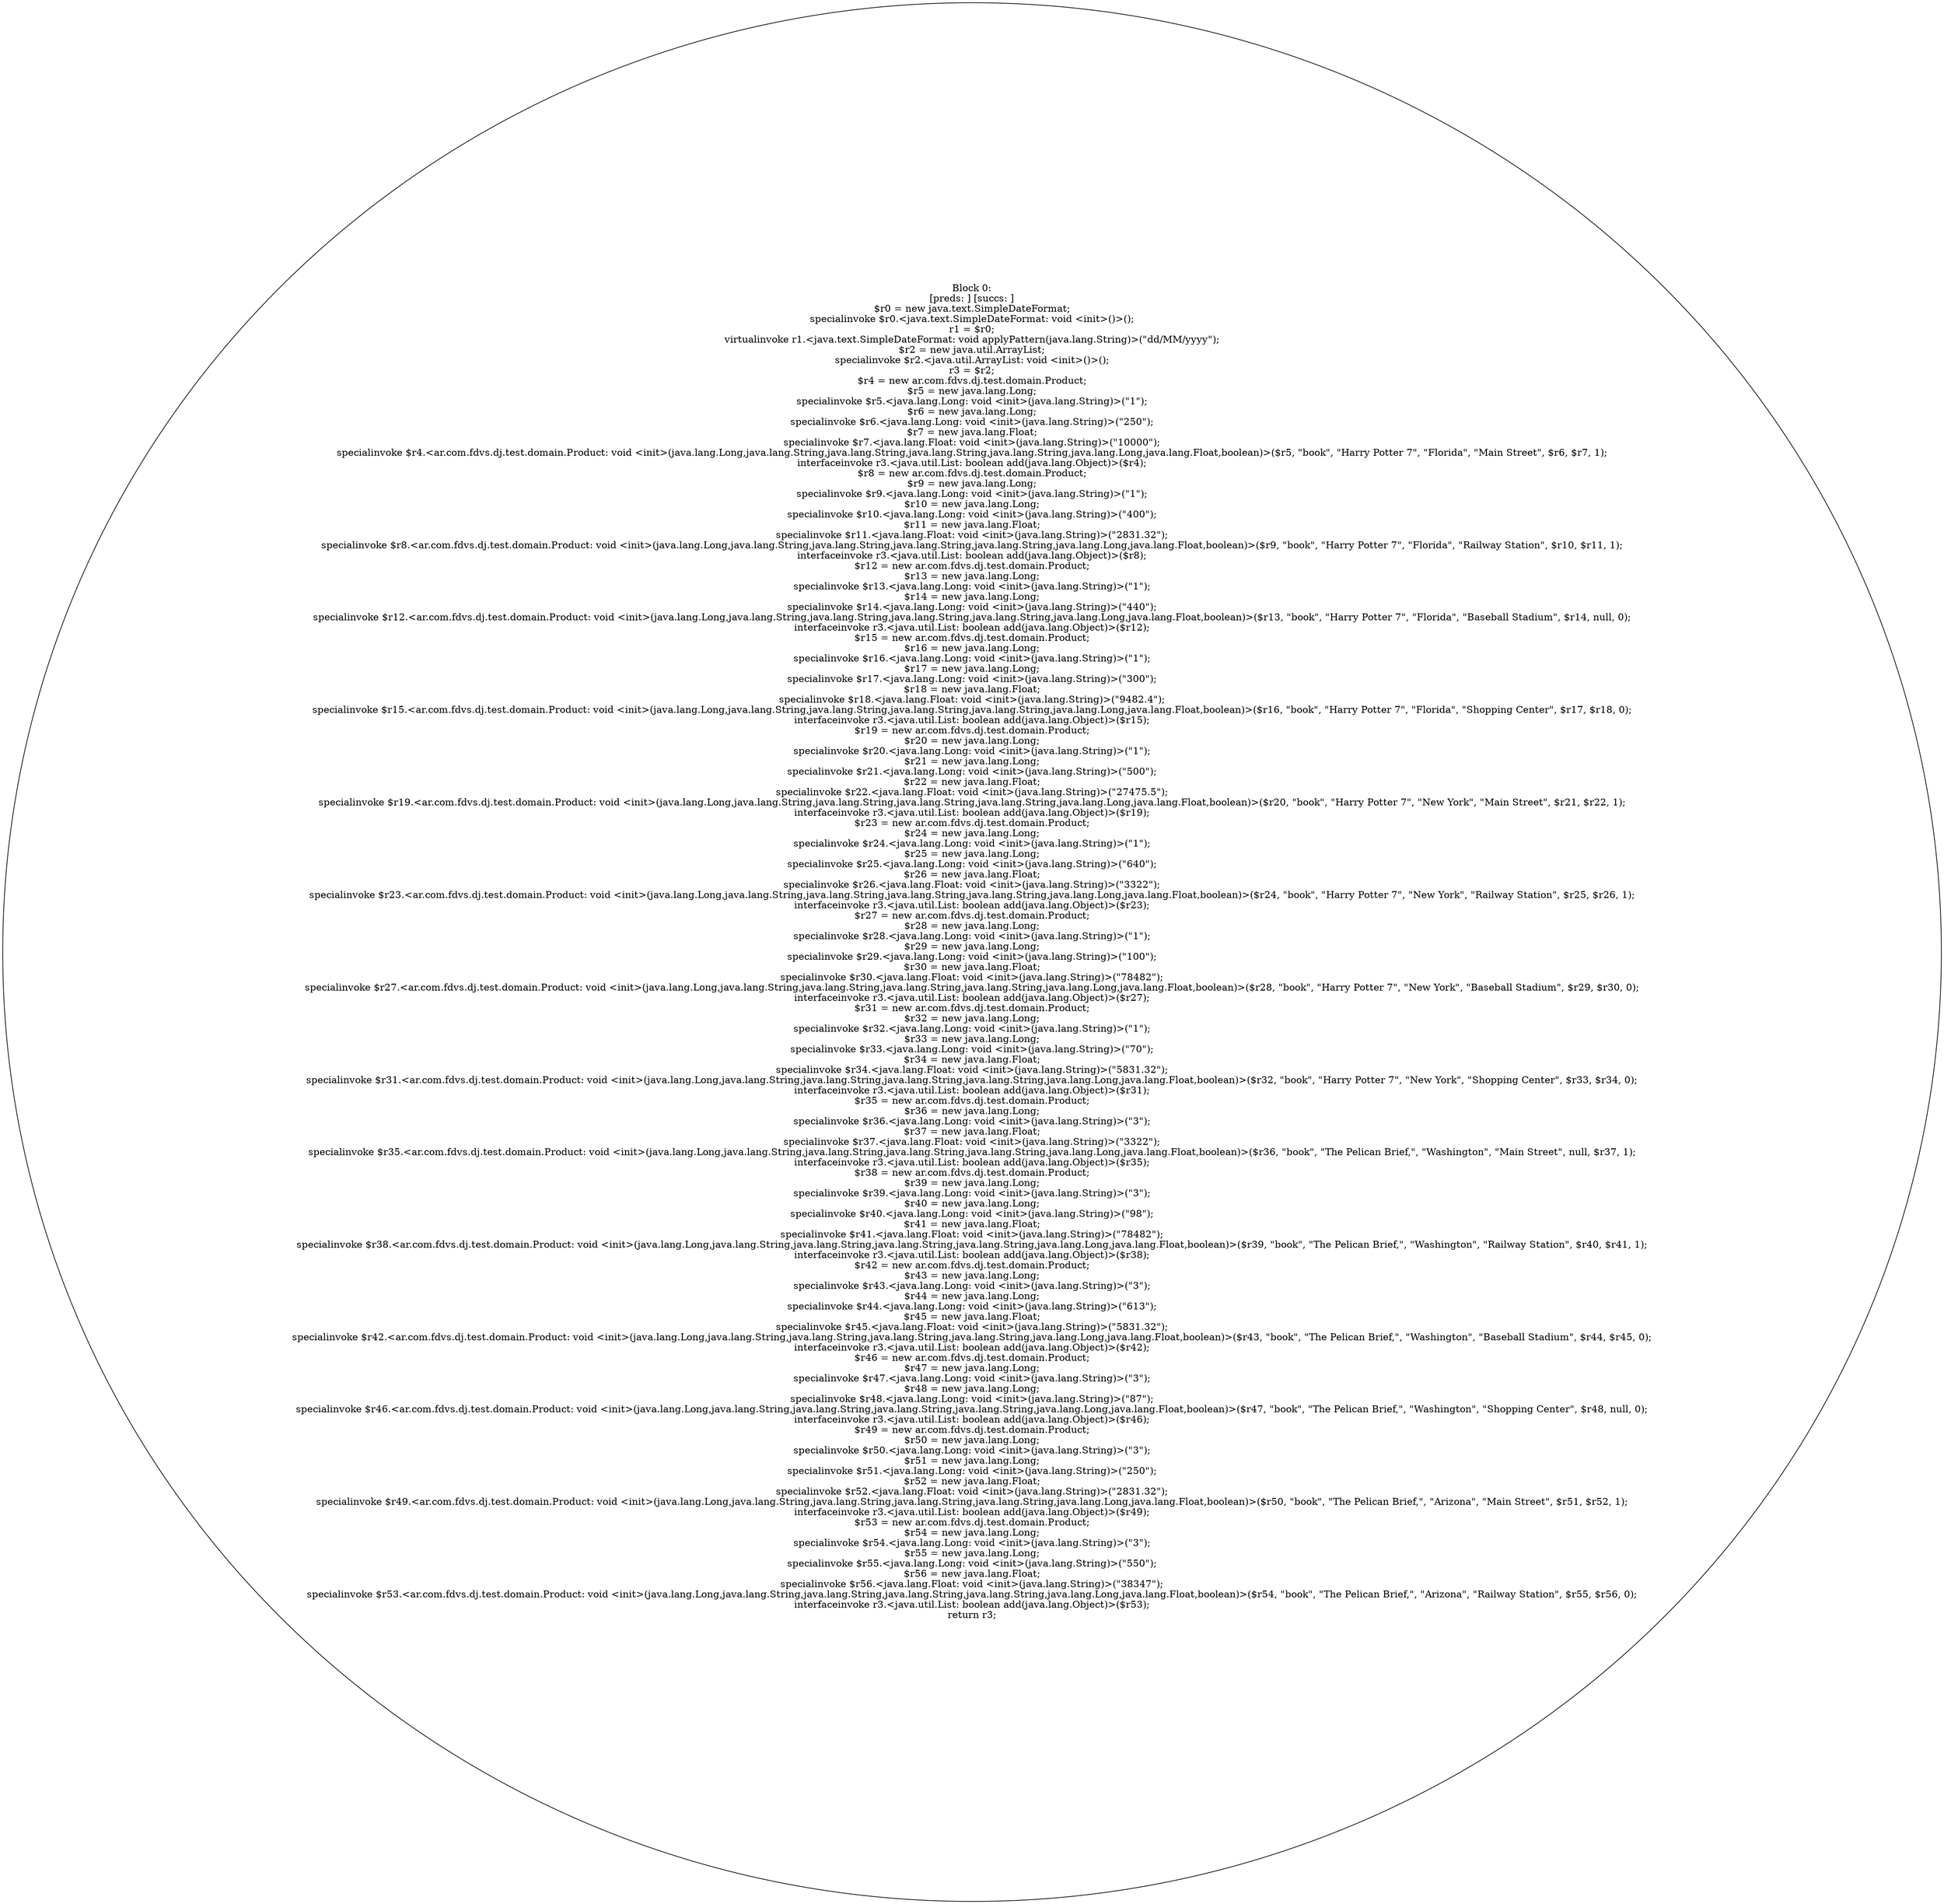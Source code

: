 digraph "unitGraph" {
    "Block 0:
[preds: ] [succs: ]
$r0 = new java.text.SimpleDateFormat;
specialinvoke $r0.<java.text.SimpleDateFormat: void <init>()>();
r1 = $r0;
virtualinvoke r1.<java.text.SimpleDateFormat: void applyPattern(java.lang.String)>(\"dd/MM/yyyy\");
$r2 = new java.util.ArrayList;
specialinvoke $r2.<java.util.ArrayList: void <init>()>();
r3 = $r2;
$r4 = new ar.com.fdvs.dj.test.domain.Product;
$r5 = new java.lang.Long;
specialinvoke $r5.<java.lang.Long: void <init>(java.lang.String)>(\"1\");
$r6 = new java.lang.Long;
specialinvoke $r6.<java.lang.Long: void <init>(java.lang.String)>(\"250\");
$r7 = new java.lang.Float;
specialinvoke $r7.<java.lang.Float: void <init>(java.lang.String)>(\"10000\");
specialinvoke $r4.<ar.com.fdvs.dj.test.domain.Product: void <init>(java.lang.Long,java.lang.String,java.lang.String,java.lang.String,java.lang.String,java.lang.Long,java.lang.Float,boolean)>($r5, \"book\", \"Harry Potter 7\", \"Florida\", \"Main Street\", $r6, $r7, 1);
interfaceinvoke r3.<java.util.List: boolean add(java.lang.Object)>($r4);
$r8 = new ar.com.fdvs.dj.test.domain.Product;
$r9 = new java.lang.Long;
specialinvoke $r9.<java.lang.Long: void <init>(java.lang.String)>(\"1\");
$r10 = new java.lang.Long;
specialinvoke $r10.<java.lang.Long: void <init>(java.lang.String)>(\"400\");
$r11 = new java.lang.Float;
specialinvoke $r11.<java.lang.Float: void <init>(java.lang.String)>(\"2831.32\");
specialinvoke $r8.<ar.com.fdvs.dj.test.domain.Product: void <init>(java.lang.Long,java.lang.String,java.lang.String,java.lang.String,java.lang.String,java.lang.Long,java.lang.Float,boolean)>($r9, \"book\", \"Harry Potter 7\", \"Florida\", \"Railway Station\", $r10, $r11, 1);
interfaceinvoke r3.<java.util.List: boolean add(java.lang.Object)>($r8);
$r12 = new ar.com.fdvs.dj.test.domain.Product;
$r13 = new java.lang.Long;
specialinvoke $r13.<java.lang.Long: void <init>(java.lang.String)>(\"1\");
$r14 = new java.lang.Long;
specialinvoke $r14.<java.lang.Long: void <init>(java.lang.String)>(\"440\");
specialinvoke $r12.<ar.com.fdvs.dj.test.domain.Product: void <init>(java.lang.Long,java.lang.String,java.lang.String,java.lang.String,java.lang.String,java.lang.Long,java.lang.Float,boolean)>($r13, \"book\", \"Harry Potter 7\", \"Florida\", \"Baseball Stadium\", $r14, null, 0);
interfaceinvoke r3.<java.util.List: boolean add(java.lang.Object)>($r12);
$r15 = new ar.com.fdvs.dj.test.domain.Product;
$r16 = new java.lang.Long;
specialinvoke $r16.<java.lang.Long: void <init>(java.lang.String)>(\"1\");
$r17 = new java.lang.Long;
specialinvoke $r17.<java.lang.Long: void <init>(java.lang.String)>(\"300\");
$r18 = new java.lang.Float;
specialinvoke $r18.<java.lang.Float: void <init>(java.lang.String)>(\"9482.4\");
specialinvoke $r15.<ar.com.fdvs.dj.test.domain.Product: void <init>(java.lang.Long,java.lang.String,java.lang.String,java.lang.String,java.lang.String,java.lang.Long,java.lang.Float,boolean)>($r16, \"book\", \"Harry Potter 7\", \"Florida\", \"Shopping Center\", $r17, $r18, 0);
interfaceinvoke r3.<java.util.List: boolean add(java.lang.Object)>($r15);
$r19 = new ar.com.fdvs.dj.test.domain.Product;
$r20 = new java.lang.Long;
specialinvoke $r20.<java.lang.Long: void <init>(java.lang.String)>(\"1\");
$r21 = new java.lang.Long;
specialinvoke $r21.<java.lang.Long: void <init>(java.lang.String)>(\"500\");
$r22 = new java.lang.Float;
specialinvoke $r22.<java.lang.Float: void <init>(java.lang.String)>(\"27475.5\");
specialinvoke $r19.<ar.com.fdvs.dj.test.domain.Product: void <init>(java.lang.Long,java.lang.String,java.lang.String,java.lang.String,java.lang.String,java.lang.Long,java.lang.Float,boolean)>($r20, \"book\", \"Harry Potter 7\", \"New York\", \"Main Street\", $r21, $r22, 1);
interfaceinvoke r3.<java.util.List: boolean add(java.lang.Object)>($r19);
$r23 = new ar.com.fdvs.dj.test.domain.Product;
$r24 = new java.lang.Long;
specialinvoke $r24.<java.lang.Long: void <init>(java.lang.String)>(\"1\");
$r25 = new java.lang.Long;
specialinvoke $r25.<java.lang.Long: void <init>(java.lang.String)>(\"640\");
$r26 = new java.lang.Float;
specialinvoke $r26.<java.lang.Float: void <init>(java.lang.String)>(\"3322\");
specialinvoke $r23.<ar.com.fdvs.dj.test.domain.Product: void <init>(java.lang.Long,java.lang.String,java.lang.String,java.lang.String,java.lang.String,java.lang.Long,java.lang.Float,boolean)>($r24, \"book\", \"Harry Potter 7\", \"New York\", \"Railway Station\", $r25, $r26, 1);
interfaceinvoke r3.<java.util.List: boolean add(java.lang.Object)>($r23);
$r27 = new ar.com.fdvs.dj.test.domain.Product;
$r28 = new java.lang.Long;
specialinvoke $r28.<java.lang.Long: void <init>(java.lang.String)>(\"1\");
$r29 = new java.lang.Long;
specialinvoke $r29.<java.lang.Long: void <init>(java.lang.String)>(\"100\");
$r30 = new java.lang.Float;
specialinvoke $r30.<java.lang.Float: void <init>(java.lang.String)>(\"78482\");
specialinvoke $r27.<ar.com.fdvs.dj.test.domain.Product: void <init>(java.lang.Long,java.lang.String,java.lang.String,java.lang.String,java.lang.String,java.lang.Long,java.lang.Float,boolean)>($r28, \"book\", \"Harry Potter 7\", \"New York\", \"Baseball Stadium\", $r29, $r30, 0);
interfaceinvoke r3.<java.util.List: boolean add(java.lang.Object)>($r27);
$r31 = new ar.com.fdvs.dj.test.domain.Product;
$r32 = new java.lang.Long;
specialinvoke $r32.<java.lang.Long: void <init>(java.lang.String)>(\"1\");
$r33 = new java.lang.Long;
specialinvoke $r33.<java.lang.Long: void <init>(java.lang.String)>(\"70\");
$r34 = new java.lang.Float;
specialinvoke $r34.<java.lang.Float: void <init>(java.lang.String)>(\"5831.32\");
specialinvoke $r31.<ar.com.fdvs.dj.test.domain.Product: void <init>(java.lang.Long,java.lang.String,java.lang.String,java.lang.String,java.lang.String,java.lang.Long,java.lang.Float,boolean)>($r32, \"book\", \"Harry Potter 7\", \"New York\", \"Shopping Center\", $r33, $r34, 0);
interfaceinvoke r3.<java.util.List: boolean add(java.lang.Object)>($r31);
$r35 = new ar.com.fdvs.dj.test.domain.Product;
$r36 = new java.lang.Long;
specialinvoke $r36.<java.lang.Long: void <init>(java.lang.String)>(\"3\");
$r37 = new java.lang.Float;
specialinvoke $r37.<java.lang.Float: void <init>(java.lang.String)>(\"3322\");
specialinvoke $r35.<ar.com.fdvs.dj.test.domain.Product: void <init>(java.lang.Long,java.lang.String,java.lang.String,java.lang.String,java.lang.String,java.lang.Long,java.lang.Float,boolean)>($r36, \"book\", \"The Pelican Brief,\", \"Washington\", \"Main Street\", null, $r37, 1);
interfaceinvoke r3.<java.util.List: boolean add(java.lang.Object)>($r35);
$r38 = new ar.com.fdvs.dj.test.domain.Product;
$r39 = new java.lang.Long;
specialinvoke $r39.<java.lang.Long: void <init>(java.lang.String)>(\"3\");
$r40 = new java.lang.Long;
specialinvoke $r40.<java.lang.Long: void <init>(java.lang.String)>(\"98\");
$r41 = new java.lang.Float;
specialinvoke $r41.<java.lang.Float: void <init>(java.lang.String)>(\"78482\");
specialinvoke $r38.<ar.com.fdvs.dj.test.domain.Product: void <init>(java.lang.Long,java.lang.String,java.lang.String,java.lang.String,java.lang.String,java.lang.Long,java.lang.Float,boolean)>($r39, \"book\", \"The Pelican Brief,\", \"Washington\", \"Railway Station\", $r40, $r41, 1);
interfaceinvoke r3.<java.util.List: boolean add(java.lang.Object)>($r38);
$r42 = new ar.com.fdvs.dj.test.domain.Product;
$r43 = new java.lang.Long;
specialinvoke $r43.<java.lang.Long: void <init>(java.lang.String)>(\"3\");
$r44 = new java.lang.Long;
specialinvoke $r44.<java.lang.Long: void <init>(java.lang.String)>(\"613\");
$r45 = new java.lang.Float;
specialinvoke $r45.<java.lang.Float: void <init>(java.lang.String)>(\"5831.32\");
specialinvoke $r42.<ar.com.fdvs.dj.test.domain.Product: void <init>(java.lang.Long,java.lang.String,java.lang.String,java.lang.String,java.lang.String,java.lang.Long,java.lang.Float,boolean)>($r43, \"book\", \"The Pelican Brief,\", \"Washington\", \"Baseball Stadium\", $r44, $r45, 0);
interfaceinvoke r3.<java.util.List: boolean add(java.lang.Object)>($r42);
$r46 = new ar.com.fdvs.dj.test.domain.Product;
$r47 = new java.lang.Long;
specialinvoke $r47.<java.lang.Long: void <init>(java.lang.String)>(\"3\");
$r48 = new java.lang.Long;
specialinvoke $r48.<java.lang.Long: void <init>(java.lang.String)>(\"87\");
specialinvoke $r46.<ar.com.fdvs.dj.test.domain.Product: void <init>(java.lang.Long,java.lang.String,java.lang.String,java.lang.String,java.lang.String,java.lang.Long,java.lang.Float,boolean)>($r47, \"book\", \"The Pelican Brief,\", \"Washington\", \"Shopping Center\", $r48, null, 0);
interfaceinvoke r3.<java.util.List: boolean add(java.lang.Object)>($r46);
$r49 = new ar.com.fdvs.dj.test.domain.Product;
$r50 = new java.lang.Long;
specialinvoke $r50.<java.lang.Long: void <init>(java.lang.String)>(\"3\");
$r51 = new java.lang.Long;
specialinvoke $r51.<java.lang.Long: void <init>(java.lang.String)>(\"250\");
$r52 = new java.lang.Float;
specialinvoke $r52.<java.lang.Float: void <init>(java.lang.String)>(\"2831.32\");
specialinvoke $r49.<ar.com.fdvs.dj.test.domain.Product: void <init>(java.lang.Long,java.lang.String,java.lang.String,java.lang.String,java.lang.String,java.lang.Long,java.lang.Float,boolean)>($r50, \"book\", \"The Pelican Brief,\", \"Arizona\", \"Main Street\", $r51, $r52, 1);
interfaceinvoke r3.<java.util.List: boolean add(java.lang.Object)>($r49);
$r53 = new ar.com.fdvs.dj.test.domain.Product;
$r54 = new java.lang.Long;
specialinvoke $r54.<java.lang.Long: void <init>(java.lang.String)>(\"3\");
$r55 = new java.lang.Long;
specialinvoke $r55.<java.lang.Long: void <init>(java.lang.String)>(\"550\");
$r56 = new java.lang.Float;
specialinvoke $r56.<java.lang.Float: void <init>(java.lang.String)>(\"38347\");
specialinvoke $r53.<ar.com.fdvs.dj.test.domain.Product: void <init>(java.lang.Long,java.lang.String,java.lang.String,java.lang.String,java.lang.String,java.lang.Long,java.lang.Float,boolean)>($r54, \"book\", \"The Pelican Brief,\", \"Arizona\", \"Railway Station\", $r55, $r56, 0);
interfaceinvoke r3.<java.util.List: boolean add(java.lang.Object)>($r53);
return r3;
"
}
